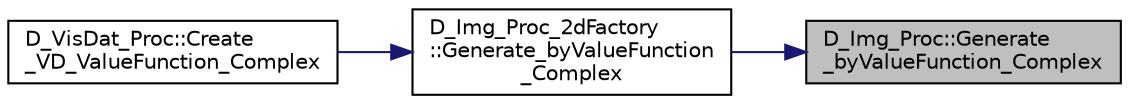 digraph "D_Img_Proc::Generate_byValueFunction_Complex"
{
 // LATEX_PDF_SIZE
  edge [fontname="Helvetica",fontsize="10",labelfontname="Helvetica",labelfontsize="10"];
  node [fontname="Helvetica",fontsize="10",shape=record];
  rankdir="RL";
  Node1 [label="D_Img_Proc::Generate\l_byValueFunction_Complex",height=0.2,width=0.4,color="black", fillcolor="grey75", style="filled", fontcolor="black",tooltip=" "];
  Node1 -> Node2 [dir="back",color="midnightblue",fontsize="10",style="solid",fontname="Helvetica"];
  Node2 [label="D_Img_Proc_2dFactory\l::Generate_byValueFunction\l_Complex",height=0.2,width=0.4,color="black", fillcolor="white", style="filled",URL="$class_d___img___proc__2d_factory.html#af8e41b8985111dcd5000922e0e889cc0",tooltip=" "];
  Node2 -> Node3 [dir="back",color="midnightblue",fontsize="10",style="solid",fontname="Helvetica"];
  Node3 [label="D_VisDat_Proc::Create\l_VD_ValueFunction_Complex",height=0.2,width=0.4,color="black", fillcolor="white", style="filled",URL="$class_d___vis_dat___proc.html#a8b140efdf86d8786d9beebed8b5da698",tooltip=" "];
}
